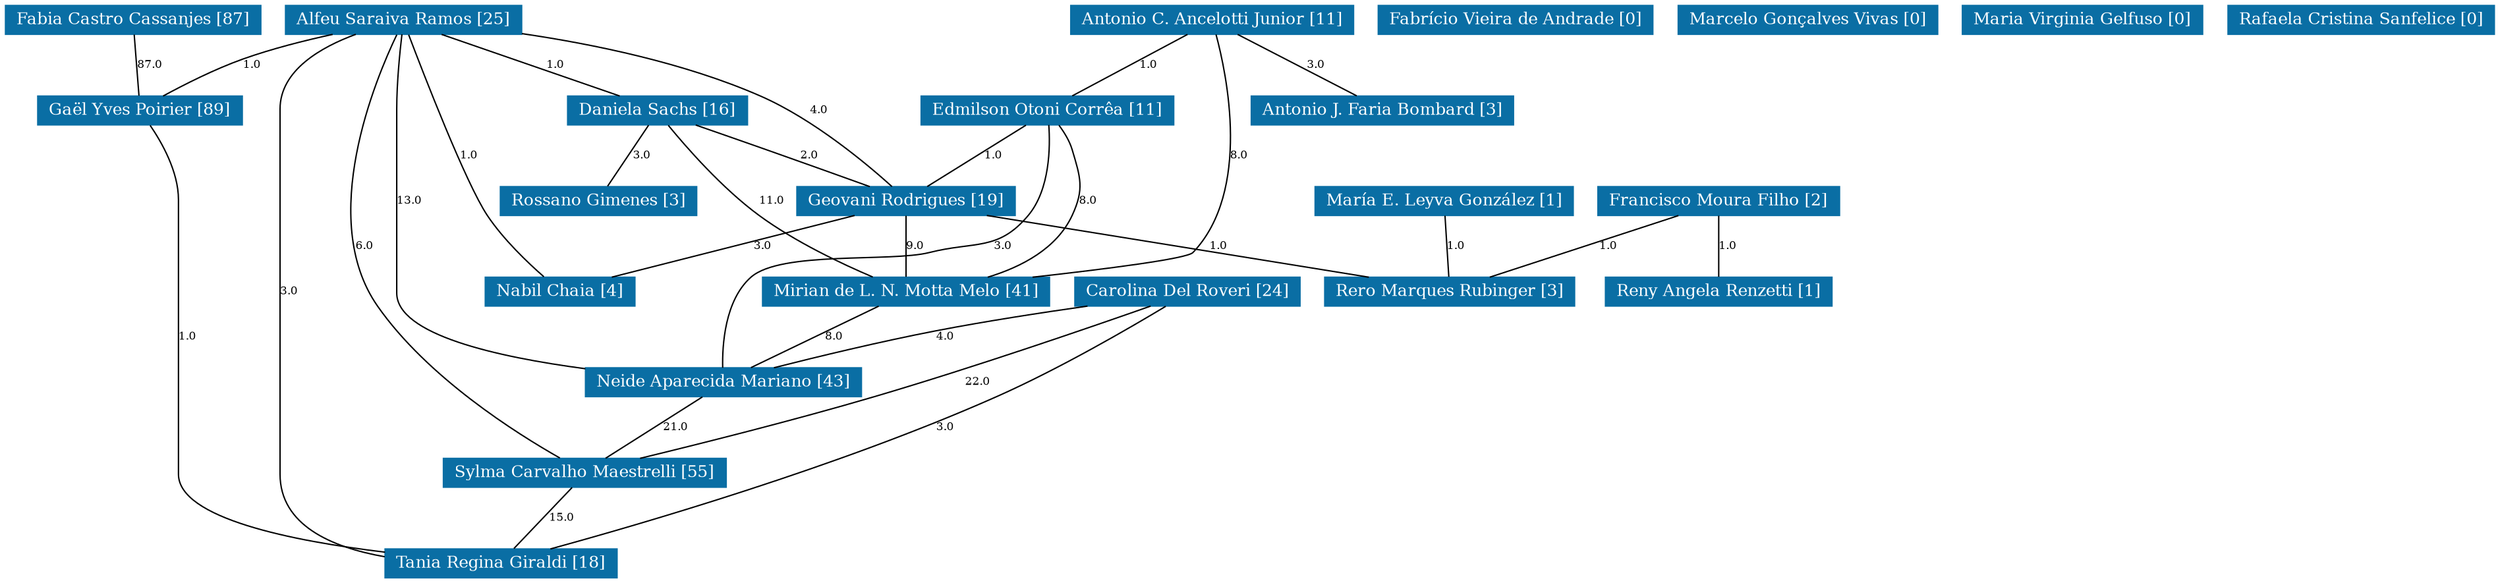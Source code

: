 strict graph grafo2 {
	graph [bb="0,0,1535,417",
		id=grafo2,
		overlap=False
	];
	node [fontsize=12,
		label="\N",
		shape=rectangle,
		style=filled
	];
	0	 [URL="membro-4959152343828058.html",
		color="#0A6EA4",
		fontcolor="#FFFFFF",
		height=0.29167,
		label="Alfeu Saraiva Ramos [25]",
		pos="239,406.5",
		width=1.9444];
	4	 [URL="membro-8688452245478539.html",
		color="#0A6EA4",
		fontcolor="#FFFFFF",
		height=0.29167,
		label="Daniela Sachs [16]",
		pos="348,340.5",
		width=1.4861];
	0 -- 4	 [fontsize=8,
		label=1.0,
		lp="306,373.5",
		pos="256.51,395.9 276.85,383.58 310.21,363.38 330.53,351.08"];
	9	 [URL="membro-2457188837334937.html",
		color="#0A6EA4",
		fontcolor="#FFFFFF",
		height=0.29167,
		label="Gaël Yves Poirier [89]",
		pos="74,340.5",
		width=1.6944];
	0 -- 9	 [fontsize=8,
		label=1.0,
		lp="144,373.5",
		pos="193.14,395.96 175.84,391.34 156.21,385.28 139,378 121.36,370.53 102.55,359.28 89.725,351.05"];
	10	 [URL="membro-9578900283345548.html",
		color="#0A6EA4",
		fontcolor="#FFFFFF",
		height=0.29167,
		label="Geovani Rodrigues [19]",
		pos="518,274.5",
		width=1.8194];
	0 -- 10	 [fontsize=8,
		label=4.0,
		lp="449,340.5",
		pos="283.66,395.98 319.04,386.72 369.13,371.51 410,351 447.58,332.14 486.62,301.15 505.83,285.01"];
	15	 [URL="membro-4693265094635299.html",
		color="#0A6EA4",
		fontcolor="#FFFFFF",
		height=0.29167,
		label="Nabil Chaia [4]",
		pos="338,208.5",
		width=1.2361];
	0 -- 15	 [fontsize=8,
		label=1.0,
		lp="248,307.5",
		pos="237.67,395.9 235.08,370.87 231.72,307.02 258,264 270.69,243.23 294.42,228.26 312.75,219.15"];
	16	 [URL="membro-0809795245116090.html",
		color="#0A6EA4",
		fontcolor="#FFFFFF",
		height=0.29167,
		label="Neide Aparecida Mariano [43]",
		pos="645,142.5",
		width=2.25];
	0 -- 16	 [fontsize=8,
		label=13.0,
		lp="699,274.5",
		pos="309.44,404.28 427.58,400.22 654.02,390.8 666,378 726.57,313.25 669.98,190.11 650.81,153.21"];
	21	 [URL="membro-0216431851054031.html",
		color="#0A6EA4",
		fontcolor="#FFFFFF",
		height=0.29167,
		label="Sylma Carvalho Maestrelli [55]",
		pos="465,76.5",
		width=2.2917];
	0 -- 21	 [fontsize=8,
		label=6.0,
		lp="206,241.5",
		pos="228.21,395.9 216.98,383.68 201,362.45 201,340.5 201,340.5 201,340.5 201,142.5 201,104.59 304.77,88.271 382.19,81.373"];
	22	 [URL="membro-0847092755379350.html",
		color="#0A6EA4",
		fontcolor="#FFFFFF",
		height=0.29167,
		label="Tania Regina Giraldi [18]",
		pos="404,10.5",
		width=1.9028];
	0 -- 22	 [fontsize=8,
		label=3.0,
		lp="168,208.5",
		pos="211.56,395.82 189.79,385.35 163,367.06 163,340.5 163,340.5 163,340.5 163,76.5 163,40.548 264.03,23.484 335.26,15.92"];
	4 -- 10	 [fontsize=8,
		label=2.0,
		lp="456,307.5",
		pos="379.32,329.98 394.41,324.78 412.73,318.28 429,312 451.21,303.42 476.16,292.82 493.98,285.08"];
	14	 [URL="membro-7222063849735570.html",
		color="#0A6EA4",
		fontcolor="#FFFFFF",
		height=0.29167,
		label="Mirian de L. N. Motta Melo [41]",
		pos="551,208.5",
		width=2.4028];
	4 -- 14	 [fontsize=8,
		label=11.0,
		lp="417.5,274.5",
		pos="357,329.62 378.72,303.37 432.46,238.58 435,237 447.94,228.95 463.02,223.17 477.93,219.03"];
	20	 [URL="membro-7645844936272652.html",
		color="#0A6EA4",
		fontcolor="#FFFFFF",
		height=0.29167,
		label="Rossano Gimenes [3]",
		pos="326,274.5",
		width=1.6389];
	4 -- 20	 [fontsize=8,
		label=3.0,
		lp="344,307.5",
		pos="344.47,329.9 340.38,317.65 333.71,297.62 329.6,285.3"];
	9 -- 22	 [fontsize=8,
		label=1.0,
		lp="101,175.5",
		pos="80.012,329.66 86.525,316.87 96,294.79 96,274.5 96,274.5 96,274.5 96,76.5 96,47.644 122.03,49.261 149,39 181.94,26.467 271.6,18.538 \
335.27,14.31"];
	10 -- 15	 [fontsize=8,
		label=3.0,
		lp="443,241.5",
		pos="489.08,263.9 455.49,251.58 400.41,231.38 366.85,219.08"];
	10 -- 14	 [fontsize=8,
		label=9.0,
		lp="541,241.5",
		pos="523.3,263.9 529.42,251.65 539.44,231.62 545.6,219.3"];
	19	 [URL="membro-1123598835707364.html",
		color="#0A6EA4",
		fontcolor="#FFFFFF",
		height=0.29167,
		label="Rero Marques Rubinger [3]",
		pos="957,208.5",
		width=2.0278];
	10 -- 19	 [fontsize=8,
		label=1.0,
		lp="773,241.5",
		pos="583.69,265.17 622,259.68 671.25,252.55 715,246 774.29,237.12 841.68,226.64 890.26,219.03"];
	16 -- 21	 [fontsize=8,
		label=21.0,
		lp="572,109.5",
		pos="616.08,131.9 582.49,119.58 527.41,99.383 493.85,87.078"];
	21 -- 22	 [fontsize=8,
		label=15.0,
		lp="445,43.5",
		pos="455.2,65.896 443.88,53.653 425.37,33.622 413.98,21.297"];
	14 -- 16	 [fontsize=8,
		label=8.0,
		lp="608,175.5",
		pos="566.1,197.9 583.64,185.58 612.41,165.38 629.93,153.08"];
	1	 [URL="membro-1216552811518794.html",
		color="#0A6EA4",
		fontcolor="#FFFFFF",
		height=0.29167,
		label="Antonio C. Ancelotti Junior [11]",
		pos="762,406.5",
		width=2.375];
	1 -- 14	 [fontsize=8,
		label=8.0,
		lp="780,307.5",
		pos="765.15,395.58 773.02,365.67 790.08,281.74 748,237 740.1,228.6 686.86,221.21 637.73,216.06"];
	2	 [URL="membro-0573457812045902.html",
		color="#0A6EA4",
		fontcolor="#FFFFFF",
		height=0.29167,
		label="Antonio J. Faria Bombard [3]",
		pos="869,340.5",
		width=2.1806];
	1 -- 2	 [fontsize=8,
		label=3.0,
		lp="826,373.5",
		pos="779.19,395.9 799.16,383.58 831.9,363.38 851.85,351.08"];
	5	 [URL="membro-4218586914073507.html",
		color="#0A6EA4",
		fontcolor="#FFFFFF",
		height=0.29167,
		label="Edmilson Otoni Corrêa [11]",
		pos="577,340.5",
		width=2.0833];
	1 -- 5	 [fontsize=8,
		label=1.0,
		lp="685,373.5",
		pos="732.28,395.9 697.75,383.58 641.14,363.38 606.65,351.08"];
	5 -- 10	 [fontsize=8,
		label=1.0,
		lp="556,307.5",
		pos="567.52,329.9 556.58,317.65 538.67,297.62 527.65,285.3"];
	5 -- 16	 [fontsize=8,
		label=3.0,
		lp="697,241.5",
		pos="620.07,329.92 643.34,321.76 670.09,307.89 684,285 689.76,275.53 702.64,216.12 680,171 676.34,163.72 669.88,157.65 663.5,153.01"];
	5 -- 14	 [fontsize=8,
		label=8.0,
		lp="600,274.5",
		pos="582.69,329.9 589.95,314.94 600.69,286.9 593,264 587,246.13 572.72,229.43 562.47,219.11"];
	3	 [URL="membro-2156303155471766.html",
		color="#0A6EA4",
		fontcolor="#FFFFFF",
		height=0.29167,
		label="Carolina Del Roveri [24]",
		pos="799,208.5",
		width=1.8611];
	3 -- 16	 [fontsize=8,
		label=4.0,
		lp="738,175.5",
		pos="775.92,197.95 759.09,190.32 735.71,179.84 715,171 700.76,164.92 684.77,158.39 671.68,153.12"];
	3 -- 21	 [fontsize=8,
		label=22.0,
		lp="767,142.5",
		pos="793.31,197.9 783.68,181.06 762.5,148.43 735,132 703.47,113.17 612.68,96.964 545.03,87.009"];
	3 -- 22	 [fontsize=8,
		label=3.0,
		lp="757,109.5",
		pos="799.16,197.77 798.82,181.33 795.68,149.96 778,132 732.26,85.539 546.58,40.773 455.24,21.035"];
	6	 [URL="membro-1332735257013789.html",
		color="#0A6EA4",
		fontcolor="#FFFFFF",
		height=0.29167,
		label="Fabia Castro Cassanjes [87]",
		pos="74,406.5",
		width=2.0556];
	6 -- 9	 [fontsize=8,
		label=87.0,
		lp="80.5,373.5",
		pos="74,395.9 74,383.65 74,363.62 74,351.3"];
	7	 [URL="membro-4966915248252263.html",
		color="#0A6EA4",
		fontcolor="#FFFFFF",
		height=0.29167,
		label="Fabrício Vieira de Andrade [0]",
		pos="946,406.5",
		width=2.2361];
	8	 [URL="membro-9330470036613511.html",
		color="#0A6EA4",
		fontcolor="#FFFFFF",
		height=0.29167,
		label="Francisco Moura Filho [2]",
		pos="1120,274.5",
		width=1.9583];
	8 -- 19	 [fontsize=8,
		label=1.0,
		lp="1053,241.5",
		pos="1093.8,263.9 1063.4,251.58 1013.5,231.38 983.12,219.08"];
	18	 [URL="membro-6646020534442402.html",
		color="#0A6EA4",
		fontcolor="#FFFFFF",
		height=0.29167,
		label="Reny Angela Renzetti [1]",
		pos="1120,208.5",
		width=1.9028];
	8 -- 18	 [fontsize=8,
		label=1.0,
		lp="1125,241.5",
		pos="1120,263.9 1120,251.65 1120,231.62 1120,219.3"];
	11	 [URL="membro-1312049227898761.html",
		color="#0A6EA4",
		fontcolor="#FFFFFF",
		height=0.29167,
		label="Marcelo Gonçalves Vivas [0]",
		pos="1122,406.5",
		width=2.1528];
	12	 [URL="membro-6983307192001614.html",
		color="#0A6EA4",
		fontcolor="#FFFFFF",
		height=0.29167,
		label="María E. Leyva González [1]",
		pos="954,274.5",
		width=2.1528];
	12 -- 19	 [fontsize=8,
		label=1.0,
		lp="960,241.5",
		pos="954.48,263.9 955.04,251.65 955.95,231.62 956.51,219.3"];
	13	 [URL="membro-1931804914096511.html",
		color="#0A6EA4",
		fontcolor="#FFFFFF",
		height=0.29167,
		label="Maria Virginia Gelfuso [0]",
		pos="1289,406.5",
		width=1.9861];
	17	 [URL="membro-3030346954671333.html",
		color="#0A6EA4",
		fontcolor="#FFFFFF",
		height=0.29167,
		label="Rafaela Cristina Sanfelice [0]",
		pos="1457,406.5",
		width=2.1667];
}
